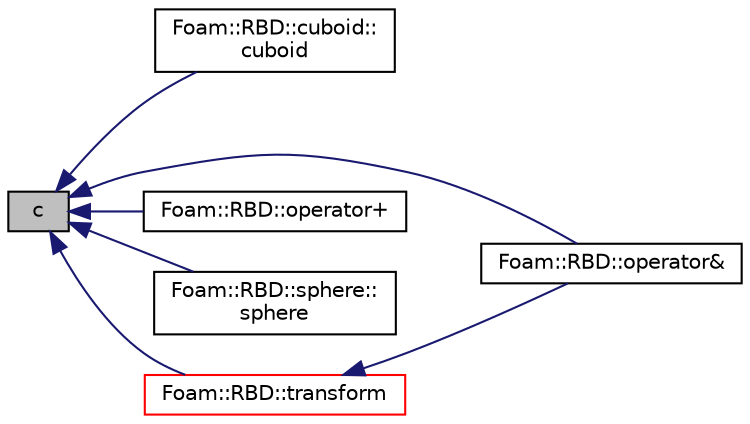digraph "c"
{
  bgcolor="transparent";
  edge [fontname="Helvetica",fontsize="10",labelfontname="Helvetica",labelfontsize="10"];
  node [fontname="Helvetica",fontsize="10",shape=record];
  rankdir="LR";
  Node1 [label="c",height=0.2,width=0.4,color="black", fillcolor="grey75", style="filled", fontcolor="black"];
  Node1 -> Node2 [dir="back",color="midnightblue",fontsize="10",style="solid",fontname="Helvetica"];
  Node2 [label="Foam::RBD::cuboid::\lcuboid",height=0.2,width=0.4,color="black",URL="$a00450.html#a4b3ba0d6319a15181e7ed5f84718da36",tooltip="Construct from dictionary. "];
  Node1 -> Node3 [dir="back",color="midnightblue",fontsize="10",style="solid",fontname="Helvetica"];
  Node3 [label="Foam::RBD::operator&",height=0.2,width=0.4,color="black",URL="$a11047.html#aa766368d440242c09d5124c07d7256c1",tooltip="Inner-product with a spatialVector (e.g. velocity returning the momentum) "];
  Node1 -> Node4 [dir="back",color="midnightblue",fontsize="10",style="solid",fontname="Helvetica"];
  Node4 [label="Foam::RBD::operator+",height=0.2,width=0.4,color="black",URL="$a11047.html#a48e85a517f35c093d3fffb02a8f75966",tooltip="Return the rigid-body inertia of the combined body. "];
  Node1 -> Node5 [dir="back",color="midnightblue",fontsize="10",style="solid",fontname="Helvetica"];
  Node5 [label="Foam::RBD::sphere::\lsphere",height=0.2,width=0.4,color="black",URL="$a02467.html#a94b839c50373caec0ada1ac68a8909a9",tooltip="Construct from dictionary. "];
  Node1 -> Node6 [dir="back",color="midnightblue",fontsize="10",style="solid",fontname="Helvetica"];
  Node6 [label="Foam::RBD::transform",height=0.2,width=0.4,color="red",URL="$a11047.html#a10dd9bca0bf36e563d863b8aaec9aa00",tooltip="Return (^BX_A)^* I ^AX_B. "];
  Node6 -> Node3 [dir="back",color="midnightblue",fontsize="10",style="solid",fontname="Helvetica"];
}
